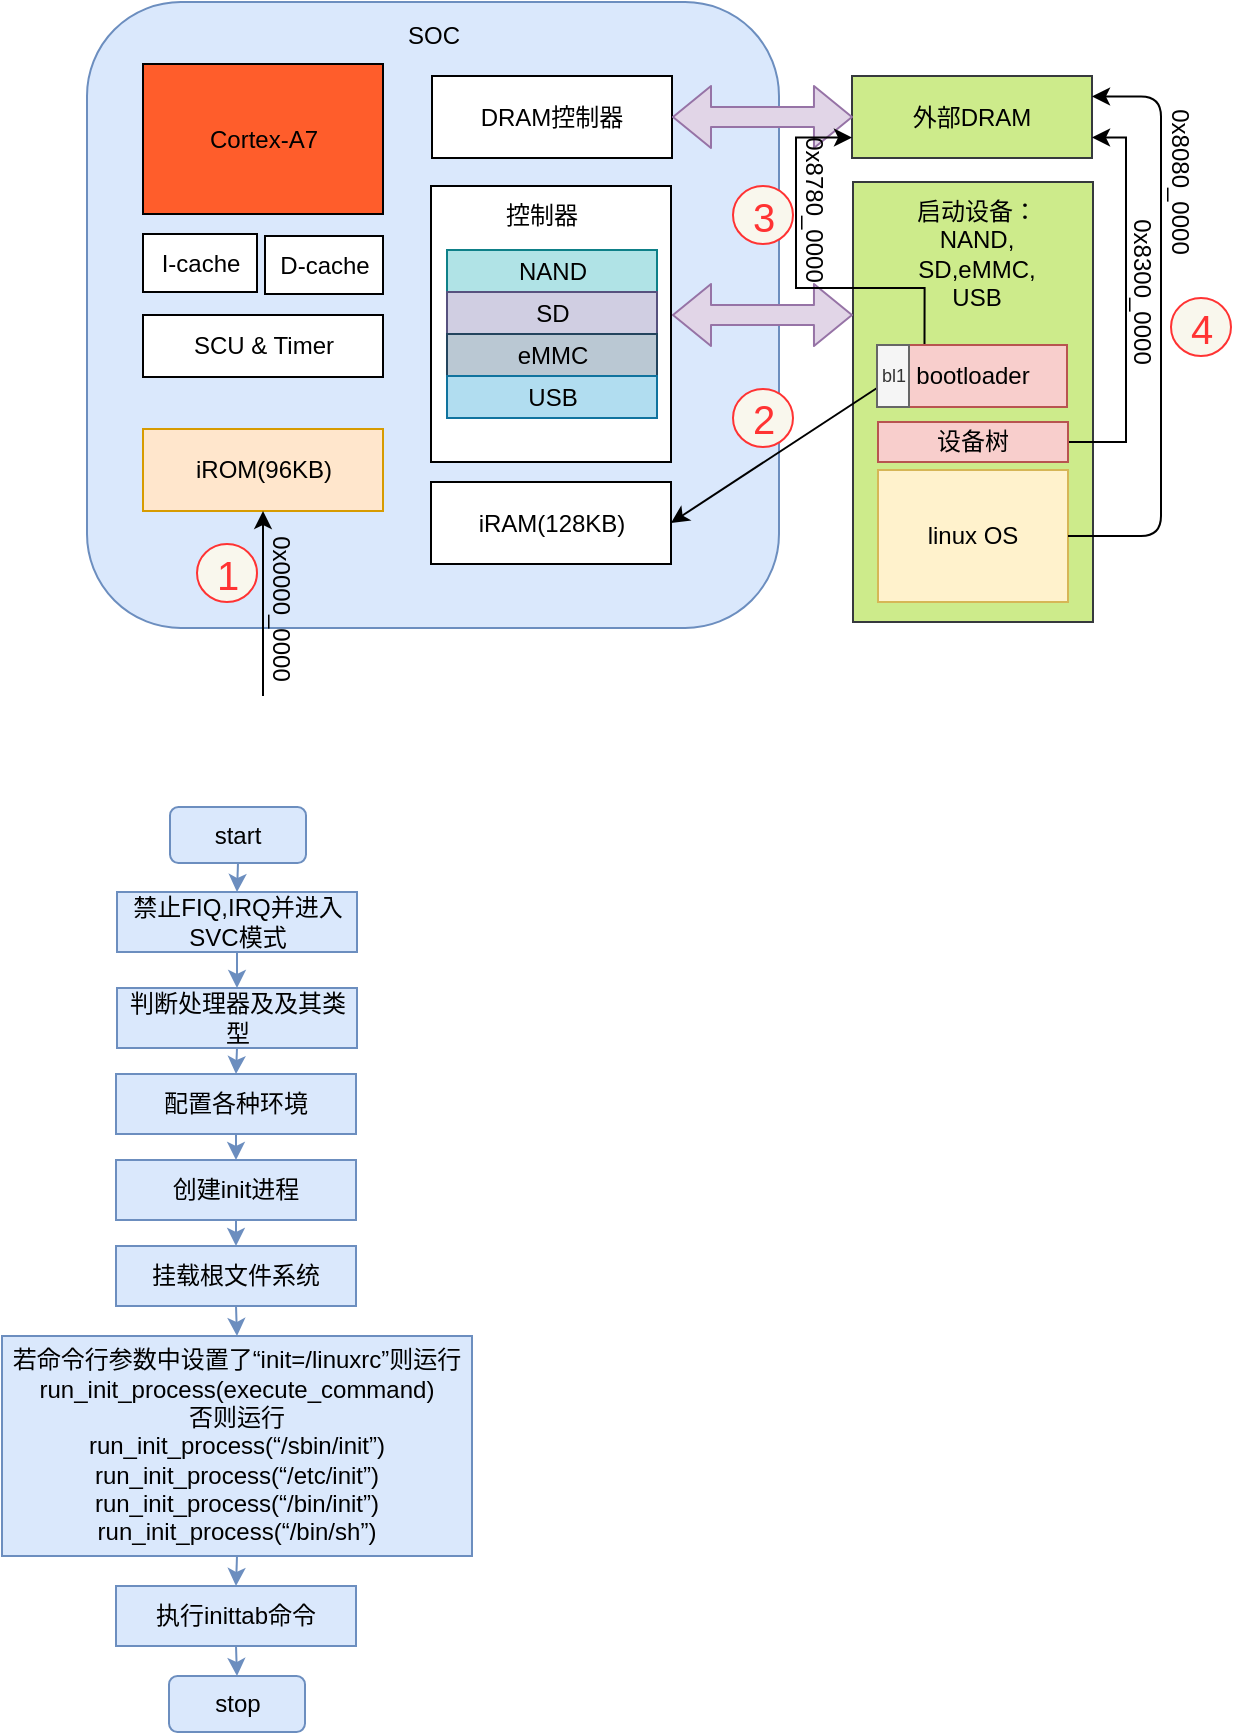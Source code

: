 <mxfile version="12.2.4" pages="1"><diagram id="usETp_ZSkuHyeiAc1nEX" name="Page-1"><mxGraphModel dx="1362" dy="700" grid="0" gridSize="10" guides="1" tooltips="1" connect="1" arrows="1" fold="1" page="1" pageScale="1" pageWidth="827" pageHeight="1169" math="0" shadow="0"><root><mxCell id="0"/><mxCell id="1" parent="0"/><mxCell id="2" value="" style="rounded=1;whiteSpace=wrap;html=1;fillColor=#dae8fc;strokeColor=#6c8ebf;" parent="1" vertex="1"><mxGeometry x="111.5" y="10" width="346" height="313" as="geometry"/></mxCell><mxCell id="4" value="Cortex-A7" style="rounded=0;whiteSpace=wrap;html=1;fillColor=#FF5D2B;" parent="1" vertex="1"><mxGeometry x="139.5" y="41" width="120" height="75" as="geometry"/></mxCell><mxCell id="5" value="iROM(96KB)" style="rounded=0;whiteSpace=wrap;html=1;fillColor=#ffe6cc;strokeColor=#d79b00;" parent="1" vertex="1"><mxGeometry x="139.5" y="223.5" width="120" height="41" as="geometry"/></mxCell><mxCell id="6" value="iRAM(128KB)" style="rounded=0;whiteSpace=wrap;html=1;" parent="1" vertex="1"><mxGeometry x="283.5" y="250" width="120" height="41" as="geometry"/></mxCell><mxCell id="7" value="" style="rounded=0;whiteSpace=wrap;html=1;" parent="1" vertex="1"><mxGeometry x="283.5" y="102" width="120" height="138" as="geometry"/></mxCell><mxCell id="8" value="NAND" style="rounded=0;whiteSpace=wrap;html=1;fillColor=#b0e3e6;strokeColor=#0e8088;" parent="1" vertex="1"><mxGeometry x="291.5" y="134" width="105" height="21" as="geometry"/></mxCell><mxCell id="9" value="SD" style="rounded=0;whiteSpace=wrap;html=1;fillColor=#d0cee2;strokeColor=#56517e;" parent="1" vertex="1"><mxGeometry x="291.5" y="155" width="105" height="21" as="geometry"/></mxCell><mxCell id="10" value="eMMC" style="rounded=0;whiteSpace=wrap;html=1;fillColor=#bac8d3;strokeColor=#23445d;" parent="1" vertex="1"><mxGeometry x="291.5" y="176" width="105" height="21" as="geometry"/></mxCell><mxCell id="11" value="USB" style="rounded=0;whiteSpace=wrap;html=1;fillColor=#b1ddf0;strokeColor=#10739e;" parent="1" vertex="1"><mxGeometry x="291.5" y="197" width="105" height="21" as="geometry"/></mxCell><mxCell id="12" value="控制器" style="text;html=1;strokeColor=none;fillColor=none;align=center;verticalAlign=middle;whiteSpace=wrap;rounded=0;" parent="1" vertex="1"><mxGeometry x="318.5" y="107" width="40" height="20" as="geometry"/></mxCell><mxCell id="13" value="DRAM控制器" style="rounded=0;whiteSpace=wrap;html=1;" parent="1" vertex="1"><mxGeometry x="284" y="47" width="120" height="41" as="geometry"/></mxCell><mxCell id="14" value="外部DRAM" style="rounded=0;whiteSpace=wrap;html=1;fillColor=#cdeb8b;strokeColor=#36393d;" parent="1" vertex="1"><mxGeometry x="494" y="47" width="120" height="41" as="geometry"/></mxCell><mxCell id="15" value="SOC" style="text;html=1;strokeColor=none;fillColor=none;align=center;verticalAlign=middle;whiteSpace=wrap;rounded=0;" parent="1" vertex="1"><mxGeometry x="264.5" y="17" width="40" height="20" as="geometry"/></mxCell><mxCell id="16" value="" style="rounded=0;whiteSpace=wrap;html=1;fillColor=#cdeb8b;strokeColor=#36393d;" parent="1" vertex="1"><mxGeometry x="494.5" y="100" width="120" height="220" as="geometry"/></mxCell><mxCell id="17" value="" style="shape=flexArrow;endArrow=classic;startArrow=classic;html=1;entryX=0.004;entryY=0.5;entryDx=0;entryDy=0;entryPerimeter=0;fillColor=#e1d5e7;strokeColor=#9673a6;" parent="1" target="14" edge="1"><mxGeometry width="50" height="50" relative="1" as="geometry"><mxPoint x="404" y="67.5" as="sourcePoint"/><mxPoint x="488" y="67.5" as="targetPoint"/></mxGeometry></mxCell><mxCell id="18" value="" style="shape=flexArrow;endArrow=classic;startArrow=classic;html=1;entryX=0.004;entryY=0.5;entryDx=0;entryDy=0;entryPerimeter=0;fillColor=#e1d5e7;strokeColor=#9673a6;" parent="1" edge="1"><mxGeometry width="50" height="50" relative="1" as="geometry"><mxPoint x="404" y="166.5" as="sourcePoint"/><mxPoint x="494.48" y="166.5" as="targetPoint"/></mxGeometry></mxCell><mxCell id="19" value="linux OS" style="rounded=0;whiteSpace=wrap;html=1;fillColor=#fff2cc;strokeColor=#d6b656;" parent="1" vertex="1"><mxGeometry x="507" y="244" width="95" height="66" as="geometry"/></mxCell><mxCell id="51" style="edgeStyle=orthogonalEdgeStyle;rounded=0;orthogonalLoop=1;jettySize=auto;html=1;exitX=0.25;exitY=0;exitDx=0;exitDy=0;entryX=0;entryY=0.75;entryDx=0;entryDy=0;" parent="1" source="20" target="14" edge="1"><mxGeometry relative="1" as="geometry"><Array as="points"><mxPoint x="530" y="153"/><mxPoint x="466" y="153"/><mxPoint x="466" y="78"/></Array></mxGeometry></mxCell><mxCell id="20" value="bootloader" style="rounded=0;whiteSpace=wrap;html=1;fillColor=#f8cecc;strokeColor=#b85450;" parent="1" vertex="1"><mxGeometry x="506.5" y="181.5" width="95" height="31" as="geometry"/></mxCell><mxCell id="21" value="启动设备：NAND,&lt;br&gt;SD,eMMC,&lt;br&gt;USB" style="text;html=1;strokeColor=none;fillColor=none;align=center;verticalAlign=middle;whiteSpace=wrap;rounded=0;" parent="1" vertex="1"><mxGeometry x="511.5" y="114" width="89" height="44" as="geometry"/></mxCell><mxCell id="22" value="" style="edgeStyle=elbowEdgeStyle;elbow=horizontal;endArrow=classic;html=1;exitX=1;exitY=0.5;exitDx=0;exitDy=0;entryX=1;entryY=0.25;entryDx=0;entryDy=0;" parent="1" source="19" target="14" edge="1"><mxGeometry width="50" height="50" relative="1" as="geometry"><mxPoint x="638.5" y="292" as="sourcePoint"/><mxPoint x="616.5" y="68" as="targetPoint"/><Array as="points"><mxPoint x="648.5" y="180"/></Array></mxGeometry></mxCell><mxCell id="23" value="" style="endArrow=classic;html=1;entryX=0.5;entryY=1;entryDx=0;entryDy=0;" parent="1" target="5" edge="1"><mxGeometry width="50" height="50" relative="1" as="geometry"><mxPoint x="199.5" y="357" as="sourcePoint"/><mxPoint x="248.5" y="339" as="targetPoint"/></mxGeometry></mxCell><mxCell id="24" value="I-cache" style="rounded=0;whiteSpace=wrap;html=1;" parent="1" vertex="1"><mxGeometry x="139.5" y="126" width="57" height="29" as="geometry"/></mxCell><mxCell id="25" value="D-cache" style="rounded=0;whiteSpace=wrap;html=1;" parent="1" vertex="1"><mxGeometry x="200.5" y="127" width="59" height="29" as="geometry"/></mxCell><mxCell id="28" value="2" style="ellipse;whiteSpace=wrap;html=1;fillColor=#f9f7ed;strokeColor=#FF3333;fontSize=20;fontColor=#FF3333;" parent="1" vertex="1"><mxGeometry x="434.5" y="203.5" width="30" height="29" as="geometry"/></mxCell><mxCell id="29" value="1" style="ellipse;whiteSpace=wrap;html=1;fillColor=#f9f7ed;strokeColor=#FF3333;fontSize=20;fontColor=#FF3333;" parent="1" vertex="1"><mxGeometry x="166.5" y="281" width="30" height="29" as="geometry"/></mxCell><mxCell id="30" value="4" style="ellipse;whiteSpace=wrap;html=1;fillColor=#f9f7ed;strokeColor=#FF3333;fontSize=20;fontColor=#FF3333;" parent="1" vertex="1"><mxGeometry x="653.5" y="158" width="30" height="29" as="geometry"/></mxCell><mxCell id="31" value="" style="endArrow=classic;html=1;fontSize=20;fontColor=#FF3333;entryX=1;entryY=0.5;entryDx=0;entryDy=0;" parent="1" target="6" edge="1"><mxGeometry width="50" height="50" relative="1" as="geometry"><mxPoint x="506.5" y="203" as="sourcePoint"/><mxPoint x="440" y="240" as="targetPoint"/></mxGeometry></mxCell><mxCell id="33" value="SCU &amp;amp; Timer" style="rounded=0;whiteSpace=wrap;html=1;" parent="1" vertex="1"><mxGeometry x="139.5" y="166.5" width="120" height="31" as="geometry"/></mxCell><mxCell id="34" value="0x0000_0000" style="text;html=1;strokeColor=none;fillColor=none;align=center;verticalAlign=middle;whiteSpace=wrap;rounded=0;fontSize=12;fontColor=#000000;rotation=90;" parent="1" vertex="1"><mxGeometry x="152.5" y="306" width="112" height="14" as="geometry"/></mxCell><mxCell id="36" value="0x8780_0000" style="text;html=1;strokeColor=none;fillColor=none;align=center;verticalAlign=middle;whiteSpace=wrap;rounded=0;fontSize=12;fontColor=#000000;rotation=90;" parent="1" vertex="1"><mxGeometry x="419" y="107" width="112" height="14" as="geometry"/></mxCell><mxCell id="38" value="0x8080_0000" style="text;html=1;strokeColor=none;fillColor=none;align=center;verticalAlign=middle;whiteSpace=wrap;rounded=0;fontSize=12;fontColor=#000000;rotation=90;" parent="1" vertex="1"><mxGeometry x="602" y="93" width="112" height="14" as="geometry"/></mxCell><mxCell id="53" style="edgeStyle=orthogonalEdgeStyle;rounded=0;orthogonalLoop=1;jettySize=auto;html=1;exitX=1;exitY=0.5;exitDx=0;exitDy=0;entryX=1;entryY=0.75;entryDx=0;entryDy=0;fontSize=9;" parent="1" source="43" target="14" edge="1"><mxGeometry relative="1" as="geometry"><Array as="points"><mxPoint x="631" y="230"/><mxPoint x="631" y="78"/></Array></mxGeometry></mxCell><mxCell id="43" value="设备树" style="rounded=0;whiteSpace=wrap;html=1;fillColor=#f8cecc;strokeColor=#b85450;" parent="1" vertex="1"><mxGeometry x="507" y="220" width="95" height="20" as="geometry"/></mxCell><mxCell id="44" value="0x8300_0000" style="text;html=1;strokeColor=none;fillColor=none;align=center;verticalAlign=middle;whiteSpace=wrap;rounded=0;fontSize=12;fontColor=#000000;rotation=90;" parent="1" vertex="1"><mxGeometry x="583" y="148" width="112" height="14" as="geometry"/></mxCell><mxCell id="49" value="bl1" style="rounded=0;whiteSpace=wrap;html=1;fillColor=#f5f5f5;strokeColor=#666666;fontColor=#333333;fontSize=9;" parent="1" vertex="1"><mxGeometry x="506.5" y="181.5" width="16" height="31" as="geometry"/></mxCell><mxCell id="52" value="3" style="ellipse;whiteSpace=wrap;html=1;fillColor=#f9f7ed;strokeColor=#FF3333;fontSize=20;fontColor=#FF3333;" parent="1" vertex="1"><mxGeometry x="434.5" y="102" width="30" height="29" as="geometry"/></mxCell><mxCell id="65" style="edgeStyle=orthogonalEdgeStyle;rounded=0;orthogonalLoop=1;jettySize=auto;html=1;exitX=0.5;exitY=1;exitDx=0;exitDy=0;entryX=0.5;entryY=0;entryDx=0;entryDy=0;fillColor=#dae8fc;strokeColor=#6c8ebf;" parent="1" source="54" target="55" edge="1"><mxGeometry relative="1" as="geometry"/></mxCell><mxCell id="54" value="start" style="rounded=1;whiteSpace=wrap;html=1;fillColor=#dae8fc;strokeColor=#6c8ebf;" parent="1" vertex="1"><mxGeometry x="153" y="412.5" width="68" height="28" as="geometry"/></mxCell><mxCell id="66" style="edgeStyle=orthogonalEdgeStyle;rounded=0;orthogonalLoop=1;jettySize=auto;html=1;exitX=0.5;exitY=1;exitDx=0;exitDy=0;entryX=0.5;entryY=0;entryDx=0;entryDy=0;fillColor=#dae8fc;strokeColor=#6c8ebf;" parent="1" source="55" target="56" edge="1"><mxGeometry relative="1" as="geometry"/></mxCell><mxCell id="55" value="禁止FIQ,IRQ并进入SVC模式" style="rounded=0;whiteSpace=wrap;html=1;fillColor=#dae8fc;strokeColor=#6c8ebf;" parent="1" vertex="1"><mxGeometry x="126.5" y="455" width="120" height="30" as="geometry"/></mxCell><mxCell id="56" value="判断处理器及及其类型" style="rounded=0;whiteSpace=wrap;html=1;fillColor=#dae8fc;strokeColor=#6c8ebf;" parent="1" vertex="1"><mxGeometry x="126.5" y="503" width="120" height="30" as="geometry"/></mxCell><mxCell id="68" style="edgeStyle=orthogonalEdgeStyle;rounded=0;orthogonalLoop=1;jettySize=auto;html=1;exitX=0.5;exitY=1;exitDx=0;exitDy=0;entryX=0.5;entryY=0;entryDx=0;entryDy=0;fillColor=#dae8fc;strokeColor=#6c8ebf;" parent="1" target="58" edge="1"><mxGeometry relative="1" as="geometry"><mxPoint x="186.5" y="533" as="sourcePoint"/></mxGeometry></mxCell><mxCell id="69" style="edgeStyle=orthogonalEdgeStyle;rounded=0;orthogonalLoop=1;jettySize=auto;html=1;exitX=0.5;exitY=1;exitDx=0;exitDy=0;entryX=0.5;entryY=0;entryDx=0;entryDy=0;fillColor=#dae8fc;strokeColor=#6c8ebf;" parent="1" source="58" target="59" edge="1"><mxGeometry relative="1" as="geometry"/></mxCell><mxCell id="58" value="配置各种环境" style="rounded=0;whiteSpace=wrap;html=1;fillColor=#dae8fc;strokeColor=#6c8ebf;" parent="1" vertex="1"><mxGeometry x="126" y="546" width="120" height="30" as="geometry"/></mxCell><mxCell id="70" style="edgeStyle=orthogonalEdgeStyle;rounded=0;orthogonalLoop=1;jettySize=auto;html=1;exitX=0.5;exitY=1;exitDx=0;exitDy=0;entryX=0.5;entryY=0;entryDx=0;entryDy=0;fillColor=#dae8fc;strokeColor=#6c8ebf;" parent="1" source="59" target="60" edge="1"><mxGeometry relative="1" as="geometry"/></mxCell><mxCell id="59" value="创建init进程" style="rounded=0;whiteSpace=wrap;html=1;fillColor=#dae8fc;strokeColor=#6c8ebf;" parent="1" vertex="1"><mxGeometry x="126" y="589" width="120" height="30" as="geometry"/></mxCell><mxCell id="71" style="edgeStyle=orthogonalEdgeStyle;rounded=0;orthogonalLoop=1;jettySize=auto;html=1;exitX=0.5;exitY=1;exitDx=0;exitDy=0;entryX=0.5;entryY=0;entryDx=0;entryDy=0;fillColor=#dae8fc;strokeColor=#6c8ebf;" parent="1" source="60" target="61" edge="1"><mxGeometry relative="1" as="geometry"/></mxCell><mxCell id="60" value="挂载根文件系统" style="rounded=0;whiteSpace=wrap;html=1;fillColor=#dae8fc;strokeColor=#6c8ebf;" parent="1" vertex="1"><mxGeometry x="126" y="632" width="120" height="30" as="geometry"/></mxCell><mxCell id="72" style="edgeStyle=orthogonalEdgeStyle;rounded=0;orthogonalLoop=1;jettySize=auto;html=1;exitX=0.5;exitY=1;exitDx=0;exitDy=0;entryX=0.5;entryY=0;entryDx=0;entryDy=0;fillColor=#dae8fc;strokeColor=#6c8ebf;" parent="1" source="61" target="62" edge="1"><mxGeometry relative="1" as="geometry"/></mxCell><mxCell id="61" value="若命令行参数中设置了“init=/linuxrc”则运行&lt;br&gt;run_init_process(execute_command)&lt;br&gt;否则运行&lt;br&gt;run_init_process(“/sbin/init”)&lt;br&gt;run_init_process(“/etc/init”)&lt;br&gt;run_init_process(“/bin/init”)&lt;br&gt;run_init_process(“/bin/sh”)" style="rounded=0;whiteSpace=wrap;html=1;fillColor=#dae8fc;strokeColor=#6c8ebf;" parent="1" vertex="1"><mxGeometry x="69" y="677" width="235" height="110" as="geometry"/></mxCell><mxCell id="73" style="edgeStyle=orthogonalEdgeStyle;rounded=0;orthogonalLoop=1;jettySize=auto;html=1;exitX=0.5;exitY=1;exitDx=0;exitDy=0;entryX=0.5;entryY=0;entryDx=0;entryDy=0;fillColor=#dae8fc;strokeColor=#6c8ebf;" parent="1" source="62" target="64" edge="1"><mxGeometry relative="1" as="geometry"/></mxCell><mxCell id="62" value="执行inittab命令" style="rounded=0;whiteSpace=wrap;html=1;fillColor=#dae8fc;strokeColor=#6c8ebf;" parent="1" vertex="1"><mxGeometry x="126" y="802" width="120" height="30" as="geometry"/></mxCell><mxCell id="64" value="stop" style="rounded=1;whiteSpace=wrap;html=1;fillColor=#dae8fc;strokeColor=#6c8ebf;" parent="1" vertex="1"><mxGeometry x="152.5" y="847" width="68" height="28" as="geometry"/></mxCell></root></mxGraphModel></diagram></mxfile>